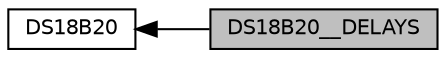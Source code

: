 digraph "DS18B20__DELAYS"
{
  edge [fontname="Helvetica",fontsize="10",labelfontname="Helvetica",labelfontsize="10"];
  node [fontname="Helvetica",fontsize="10",shape=record];
  rankdir=LR;
  Node1 [label="DS18B20",height=0.2,width=0.4,color="black", fillcolor="white", style="filled",URL="$group___d_s18_b20.html"];
  Node0 [label="DS18B20__DELAYS",height=0.2,width=0.4,color="black", fillcolor="grey75", style="filled", fontcolor="black"];
  Node1->Node0 [shape=plaintext, dir="back", style="solid"];
}

